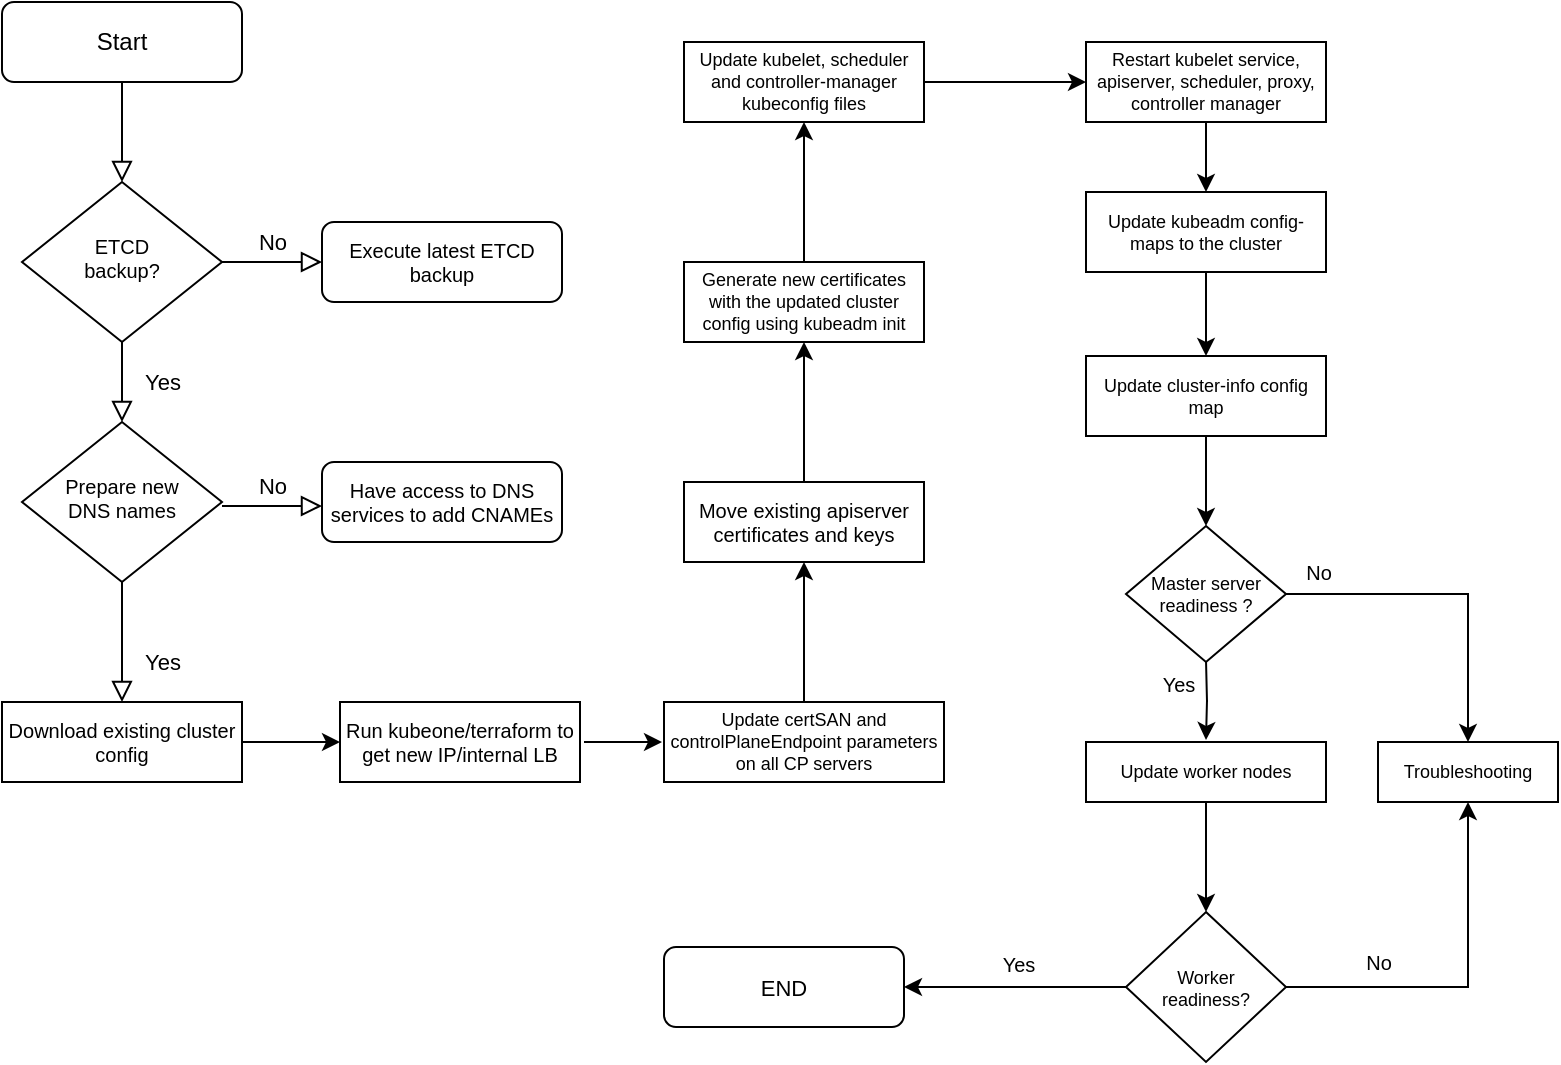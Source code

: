 <mxfile version="15.2.1" type="github">
  <diagram id="C5RBs43oDa-KdzZeNtuy" name="Page-1">
    <mxGraphModel dx="652" dy="390" grid="1" gridSize="10" guides="1" tooltips="1" connect="1" arrows="1" fold="1" page="1" pageScale="1" pageWidth="827" pageHeight="1169" math="0" shadow="0">
      <root>
        <mxCell id="WIyWlLk6GJQsqaUBKTNV-0" />
        <mxCell id="WIyWlLk6GJQsqaUBKTNV-1" parent="WIyWlLk6GJQsqaUBKTNV-0" />
        <mxCell id="WIyWlLk6GJQsqaUBKTNV-2" value="" style="rounded=0;html=1;jettySize=auto;orthogonalLoop=1;fontSize=11;endArrow=block;endFill=0;endSize=8;strokeWidth=1;shadow=0;labelBackgroundColor=none;edgeStyle=orthogonalEdgeStyle;" parent="WIyWlLk6GJQsqaUBKTNV-1" source="WIyWlLk6GJQsqaUBKTNV-3" target="WIyWlLk6GJQsqaUBKTNV-6" edge="1">
          <mxGeometry relative="1" as="geometry" />
        </mxCell>
        <mxCell id="WIyWlLk6GJQsqaUBKTNV-3" value="Start" style="rounded=1;whiteSpace=wrap;html=1;fontSize=12;glass=0;strokeWidth=1;shadow=0;" parent="WIyWlLk6GJQsqaUBKTNV-1" vertex="1">
          <mxGeometry x="32" y="80" width="120" height="40" as="geometry" />
        </mxCell>
        <mxCell id="WIyWlLk6GJQsqaUBKTNV-4" value="Yes" style="rounded=0;html=1;jettySize=auto;orthogonalLoop=1;fontSize=11;endArrow=block;endFill=0;endSize=8;strokeWidth=1;shadow=0;labelBackgroundColor=none;edgeStyle=orthogonalEdgeStyle;" parent="WIyWlLk6GJQsqaUBKTNV-1" source="WIyWlLk6GJQsqaUBKTNV-6" target="WIyWlLk6GJQsqaUBKTNV-10" edge="1">
          <mxGeometry y="20" relative="1" as="geometry">
            <mxPoint as="offset" />
          </mxGeometry>
        </mxCell>
        <mxCell id="WIyWlLk6GJQsqaUBKTNV-5" value="No" style="edgeStyle=orthogonalEdgeStyle;rounded=0;html=1;jettySize=auto;orthogonalLoop=1;fontSize=11;endArrow=block;endFill=0;endSize=8;strokeWidth=1;shadow=0;labelBackgroundColor=none;" parent="WIyWlLk6GJQsqaUBKTNV-1" source="WIyWlLk6GJQsqaUBKTNV-6" target="WIyWlLk6GJQsqaUBKTNV-7" edge="1">
          <mxGeometry y="10" relative="1" as="geometry">
            <mxPoint as="offset" />
          </mxGeometry>
        </mxCell>
        <mxCell id="WIyWlLk6GJQsqaUBKTNV-6" value="ETCD&lt;br style=&quot;font-size: 10px;&quot;&gt;backup?" style="rhombus;whiteSpace=wrap;html=1;shadow=0;fontFamily=Helvetica;fontSize=10;align=center;strokeWidth=1;spacing=6;spacingTop=-4;" parent="WIyWlLk6GJQsqaUBKTNV-1" vertex="1">
          <mxGeometry x="42" y="170" width="100" height="80" as="geometry" />
        </mxCell>
        <mxCell id="WIyWlLk6GJQsqaUBKTNV-7" value="Execute latest ETCD backup" style="rounded=1;whiteSpace=wrap;html=1;fontSize=10;glass=0;strokeWidth=1;shadow=0;" parent="WIyWlLk6GJQsqaUBKTNV-1" vertex="1">
          <mxGeometry x="192" y="190" width="120" height="40" as="geometry" />
        </mxCell>
        <mxCell id="WIyWlLk6GJQsqaUBKTNV-8" value="Yes" style="rounded=0;html=1;jettySize=auto;orthogonalLoop=1;fontSize=11;endArrow=block;endFill=0;endSize=8;strokeWidth=1;shadow=0;labelBackgroundColor=none;edgeStyle=orthogonalEdgeStyle;" parent="WIyWlLk6GJQsqaUBKTNV-1" edge="1">
          <mxGeometry x="0.333" y="20" relative="1" as="geometry">
            <mxPoint as="offset" />
            <mxPoint x="92" y="370" as="sourcePoint" />
            <mxPoint x="92" y="430" as="targetPoint" />
          </mxGeometry>
        </mxCell>
        <mxCell id="WIyWlLk6GJQsqaUBKTNV-9" value="No" style="edgeStyle=orthogonalEdgeStyle;rounded=0;html=1;jettySize=auto;orthogonalLoop=1;fontSize=11;endArrow=block;endFill=0;endSize=8;strokeWidth=1;shadow=0;labelBackgroundColor=none;" parent="WIyWlLk6GJQsqaUBKTNV-1" edge="1">
          <mxGeometry y="10" relative="1" as="geometry">
            <mxPoint as="offset" />
            <mxPoint x="142.0" y="332" as="sourcePoint" />
            <mxPoint x="192.0" y="332" as="targetPoint" />
          </mxGeometry>
        </mxCell>
        <mxCell id="WIyWlLk6GJQsqaUBKTNV-10" value="Prepare new&lt;br&gt;DNS names" style="rhombus;whiteSpace=wrap;html=1;shadow=0;fontFamily=Helvetica;fontSize=10;align=center;strokeWidth=1;spacing=6;spacingTop=-4;" parent="WIyWlLk6GJQsqaUBKTNV-1" vertex="1">
          <mxGeometry x="42" y="290" width="100" height="80" as="geometry" />
        </mxCell>
        <mxCell id="WIyWlLk6GJQsqaUBKTNV-12" value="Have access to DNS services to add CNAMEs" style="rounded=1;whiteSpace=wrap;html=1;fontSize=10;glass=0;strokeWidth=1;shadow=0;" parent="WIyWlLk6GJQsqaUBKTNV-1" vertex="1">
          <mxGeometry x="192" y="310" width="120" height="40" as="geometry" />
        </mxCell>
        <mxCell id="U6LEyA8k8PqKwDKaekhr-16" value="" style="edgeStyle=orthogonalEdgeStyle;rounded=0;orthogonalLoop=1;jettySize=auto;html=1;fontSize=9;" edge="1" parent="WIyWlLk6GJQsqaUBKTNV-1" source="U6LEyA8k8PqKwDKaekhr-0" target="U6LEyA8k8PqKwDKaekhr-15">
          <mxGeometry relative="1" as="geometry" />
        </mxCell>
        <mxCell id="U6LEyA8k8PqKwDKaekhr-0" value="Download existing cluster config" style="rounded=0;whiteSpace=wrap;html=1;fontSize=10;" vertex="1" parent="WIyWlLk6GJQsqaUBKTNV-1">
          <mxGeometry x="32" y="430" width="120" height="40" as="geometry" />
        </mxCell>
        <mxCell id="U6LEyA8k8PqKwDKaekhr-10" value="" style="edgeStyle=orthogonalEdgeStyle;rounded=0;orthogonalLoop=1;jettySize=auto;html=1;fontSize=10;" edge="1" parent="WIyWlLk6GJQsqaUBKTNV-1" source="U6LEyA8k8PqKwDKaekhr-7" target="U6LEyA8k8PqKwDKaekhr-9">
          <mxGeometry relative="1" as="geometry" />
        </mxCell>
        <mxCell id="U6LEyA8k8PqKwDKaekhr-7" value="Update certSAN and controlPlaneEndpoint parameters on all CP servers" style="rounded=0;whiteSpace=wrap;html=1;fontSize=9;" vertex="1" parent="WIyWlLk6GJQsqaUBKTNV-1">
          <mxGeometry x="363" y="430" width="140" height="40" as="geometry" />
        </mxCell>
        <mxCell id="U6LEyA8k8PqKwDKaekhr-12" value="" style="edgeStyle=orthogonalEdgeStyle;rounded=0;orthogonalLoop=1;jettySize=auto;html=1;fontSize=10;" edge="1" parent="WIyWlLk6GJQsqaUBKTNV-1" source="U6LEyA8k8PqKwDKaekhr-9" target="U6LEyA8k8PqKwDKaekhr-11">
          <mxGeometry relative="1" as="geometry" />
        </mxCell>
        <mxCell id="U6LEyA8k8PqKwDKaekhr-9" value="Move existing apiserver certificates and keys" style="whiteSpace=wrap;html=1;rounded=0;fontSize=10;" vertex="1" parent="WIyWlLk6GJQsqaUBKTNV-1">
          <mxGeometry x="373" y="320" width="120" height="40" as="geometry" />
        </mxCell>
        <mxCell id="U6LEyA8k8PqKwDKaekhr-14" value="" style="edgeStyle=orthogonalEdgeStyle;rounded=0;orthogonalLoop=1;jettySize=auto;html=1;fontSize=9;" edge="1" parent="WIyWlLk6GJQsqaUBKTNV-1" source="U6LEyA8k8PqKwDKaekhr-11" target="U6LEyA8k8PqKwDKaekhr-13">
          <mxGeometry relative="1" as="geometry" />
        </mxCell>
        <mxCell id="U6LEyA8k8PqKwDKaekhr-11" value="Generate new certificates with the updated cluster config using kubeadm init" style="whiteSpace=wrap;html=1;rounded=0;fontSize=9;" vertex="1" parent="WIyWlLk6GJQsqaUBKTNV-1">
          <mxGeometry x="373" y="210" width="120" height="40" as="geometry" />
        </mxCell>
        <mxCell id="U6LEyA8k8PqKwDKaekhr-19" value="" style="edgeStyle=orthogonalEdgeStyle;rounded=0;orthogonalLoop=1;jettySize=auto;html=1;fontSize=10;" edge="1" parent="WIyWlLk6GJQsqaUBKTNV-1" source="U6LEyA8k8PqKwDKaekhr-13" target="U6LEyA8k8PqKwDKaekhr-18">
          <mxGeometry relative="1" as="geometry" />
        </mxCell>
        <mxCell id="U6LEyA8k8PqKwDKaekhr-13" value="&lt;div&gt;Update kubelet, scheduler and controller-manager kubeconfig files&lt;/div&gt;" style="whiteSpace=wrap;html=1;rounded=0;fontSize=9;" vertex="1" parent="WIyWlLk6GJQsqaUBKTNV-1">
          <mxGeometry x="373" y="100" width="120" height="40" as="geometry" />
        </mxCell>
        <mxCell id="U6LEyA8k8PqKwDKaekhr-17" style="edgeStyle=orthogonalEdgeStyle;rounded=0;orthogonalLoop=1;jettySize=auto;html=1;exitX=1;exitY=0.5;exitDx=0;exitDy=0;fontSize=9;" edge="1" parent="WIyWlLk6GJQsqaUBKTNV-1">
          <mxGeometry relative="1" as="geometry">
            <mxPoint x="362" y="450" as="targetPoint" />
            <mxPoint x="323" y="450" as="sourcePoint" />
          </mxGeometry>
        </mxCell>
        <mxCell id="U6LEyA8k8PqKwDKaekhr-15" value="Run kubeone/terraform to get new IP/internal LB" style="whiteSpace=wrap;html=1;rounded=0;fontSize=10;" vertex="1" parent="WIyWlLk6GJQsqaUBKTNV-1">
          <mxGeometry x="201" y="430" width="120" height="40" as="geometry" />
        </mxCell>
        <mxCell id="U6LEyA8k8PqKwDKaekhr-21" value="" style="edgeStyle=orthogonalEdgeStyle;rounded=0;orthogonalLoop=1;jettySize=auto;html=1;fontSize=10;" edge="1" parent="WIyWlLk6GJQsqaUBKTNV-1" source="U6LEyA8k8PqKwDKaekhr-18" target="U6LEyA8k8PqKwDKaekhr-20">
          <mxGeometry relative="1" as="geometry" />
        </mxCell>
        <mxCell id="U6LEyA8k8PqKwDKaekhr-18" value="Restart kubelet service, apiserver, scheduler, proxy, controller manager" style="whiteSpace=wrap;html=1;rounded=0;fontSize=9;" vertex="1" parent="WIyWlLk6GJQsqaUBKTNV-1">
          <mxGeometry x="574" y="100" width="120" height="40" as="geometry" />
        </mxCell>
        <mxCell id="U6LEyA8k8PqKwDKaekhr-23" value="" style="edgeStyle=orthogonalEdgeStyle;rounded=0;orthogonalLoop=1;jettySize=auto;html=1;fontSize=10;" edge="1" parent="WIyWlLk6GJQsqaUBKTNV-1" source="U6LEyA8k8PqKwDKaekhr-20" target="U6LEyA8k8PqKwDKaekhr-22">
          <mxGeometry relative="1" as="geometry" />
        </mxCell>
        <mxCell id="U6LEyA8k8PqKwDKaekhr-20" value="Update kubeadm config-maps to the cluster" style="whiteSpace=wrap;html=1;rounded=0;fontSize=9;" vertex="1" parent="WIyWlLk6GJQsqaUBKTNV-1">
          <mxGeometry x="574" y="175" width="120" height="40" as="geometry" />
        </mxCell>
        <mxCell id="U6LEyA8k8PqKwDKaekhr-25" value="" style="edgeStyle=orthogonalEdgeStyle;rounded=0;orthogonalLoop=1;jettySize=auto;html=1;fontSize=10;" edge="1" parent="WIyWlLk6GJQsqaUBKTNV-1" source="U6LEyA8k8PqKwDKaekhr-22" target="U6LEyA8k8PqKwDKaekhr-24">
          <mxGeometry relative="1" as="geometry" />
        </mxCell>
        <mxCell id="U6LEyA8k8PqKwDKaekhr-22" value="Update cluster-info config map" style="whiteSpace=wrap;html=1;rounded=0;fontSize=9;" vertex="1" parent="WIyWlLk6GJQsqaUBKTNV-1">
          <mxGeometry x="574" y="257" width="120" height="40" as="geometry" />
        </mxCell>
        <mxCell id="U6LEyA8k8PqKwDKaekhr-27" value="Yes" style="edgeStyle=orthogonalEdgeStyle;rounded=0;orthogonalLoop=1;jettySize=auto;html=1;fontSize=10;" edge="1" parent="WIyWlLk6GJQsqaUBKTNV-1">
          <mxGeometry x="-0.45" y="-14" relative="1" as="geometry">
            <mxPoint x="634" y="409" as="sourcePoint" />
            <mxPoint x="634" y="449" as="targetPoint" />
            <mxPoint as="offset" />
          </mxGeometry>
        </mxCell>
        <mxCell id="U6LEyA8k8PqKwDKaekhr-32" value="" style="edgeStyle=orthogonalEdgeStyle;rounded=0;orthogonalLoop=1;jettySize=auto;html=1;fontSize=10;" edge="1" parent="WIyWlLk6GJQsqaUBKTNV-1" source="U6LEyA8k8PqKwDKaekhr-24" target="U6LEyA8k8PqKwDKaekhr-31">
          <mxGeometry relative="1" as="geometry" />
        </mxCell>
        <mxCell id="U6LEyA8k8PqKwDKaekhr-36" value="No" style="edgeLabel;html=1;align=center;verticalAlign=middle;resizable=0;points=[];fontSize=10;" vertex="1" connectable="0" parent="U6LEyA8k8PqKwDKaekhr-32">
          <mxGeometry x="-0.648" y="-2" relative="1" as="geometry">
            <mxPoint x="-13" y="-13" as="offset" />
          </mxGeometry>
        </mxCell>
        <mxCell id="U6LEyA8k8PqKwDKaekhr-24" value="Master server readiness ?" style="rhombus;whiteSpace=wrap;html=1;rounded=0;fontSize=9;" vertex="1" parent="WIyWlLk6GJQsqaUBKTNV-1">
          <mxGeometry x="594" y="342" width="80" height="68" as="geometry" />
        </mxCell>
        <mxCell id="U6LEyA8k8PqKwDKaekhr-30" value="" style="edgeStyle=orthogonalEdgeStyle;rounded=0;orthogonalLoop=1;jettySize=auto;html=1;fontSize=10;" edge="1" parent="WIyWlLk6GJQsqaUBKTNV-1" source="U6LEyA8k8PqKwDKaekhr-26" target="U6LEyA8k8PqKwDKaekhr-29">
          <mxGeometry relative="1" as="geometry" />
        </mxCell>
        <mxCell id="U6LEyA8k8PqKwDKaekhr-26" value="Update worker nodes" style="whiteSpace=wrap;html=1;rounded=0;fontSize=9;" vertex="1" parent="WIyWlLk6GJQsqaUBKTNV-1">
          <mxGeometry x="574" y="450" width="120" height="30" as="geometry" />
        </mxCell>
        <mxCell id="U6LEyA8k8PqKwDKaekhr-33" value="No" style="edgeStyle=orthogonalEdgeStyle;rounded=0;orthogonalLoop=1;jettySize=auto;html=1;entryX=0.5;entryY=1;entryDx=0;entryDy=0;fontSize=10;" edge="1" parent="WIyWlLk6GJQsqaUBKTNV-1" source="U6LEyA8k8PqKwDKaekhr-29" target="U6LEyA8k8PqKwDKaekhr-31">
          <mxGeometry x="-0.499" y="13" relative="1" as="geometry">
            <mxPoint as="offset" />
          </mxGeometry>
        </mxCell>
        <mxCell id="U6LEyA8k8PqKwDKaekhr-35" value="Yes" style="edgeStyle=orthogonalEdgeStyle;rounded=0;orthogonalLoop=1;jettySize=auto;html=1;entryX=1;entryY=0.5;entryDx=0;entryDy=0;fontSize=10;" edge="1" parent="WIyWlLk6GJQsqaUBKTNV-1">
          <mxGeometry x="-0.027" y="-12" relative="1" as="geometry">
            <mxPoint x="594" y="572.5" as="sourcePoint" />
            <mxPoint x="483" y="572.5" as="targetPoint" />
            <mxPoint as="offset" />
          </mxGeometry>
        </mxCell>
        <mxCell id="U6LEyA8k8PqKwDKaekhr-29" value="Worker&lt;br&gt;readiness?" style="rhombus;whiteSpace=wrap;html=1;rounded=0;fontSize=9;" vertex="1" parent="WIyWlLk6GJQsqaUBKTNV-1">
          <mxGeometry x="594" y="535" width="80" height="75" as="geometry" />
        </mxCell>
        <mxCell id="U6LEyA8k8PqKwDKaekhr-31" value="Troubleshooting" style="whiteSpace=wrap;html=1;rounded=0;fontSize=9;" vertex="1" parent="WIyWlLk6GJQsqaUBKTNV-1">
          <mxGeometry x="720" y="450" width="90" height="30" as="geometry" />
        </mxCell>
        <mxCell id="U6LEyA8k8PqKwDKaekhr-34" value="END" style="rounded=1;whiteSpace=wrap;html=1;fontSize=11;glass=0;strokeWidth=1;shadow=0;" vertex="1" parent="WIyWlLk6GJQsqaUBKTNV-1">
          <mxGeometry x="363" y="552.5" width="120" height="40" as="geometry" />
        </mxCell>
      </root>
    </mxGraphModel>
  </diagram>
</mxfile>
